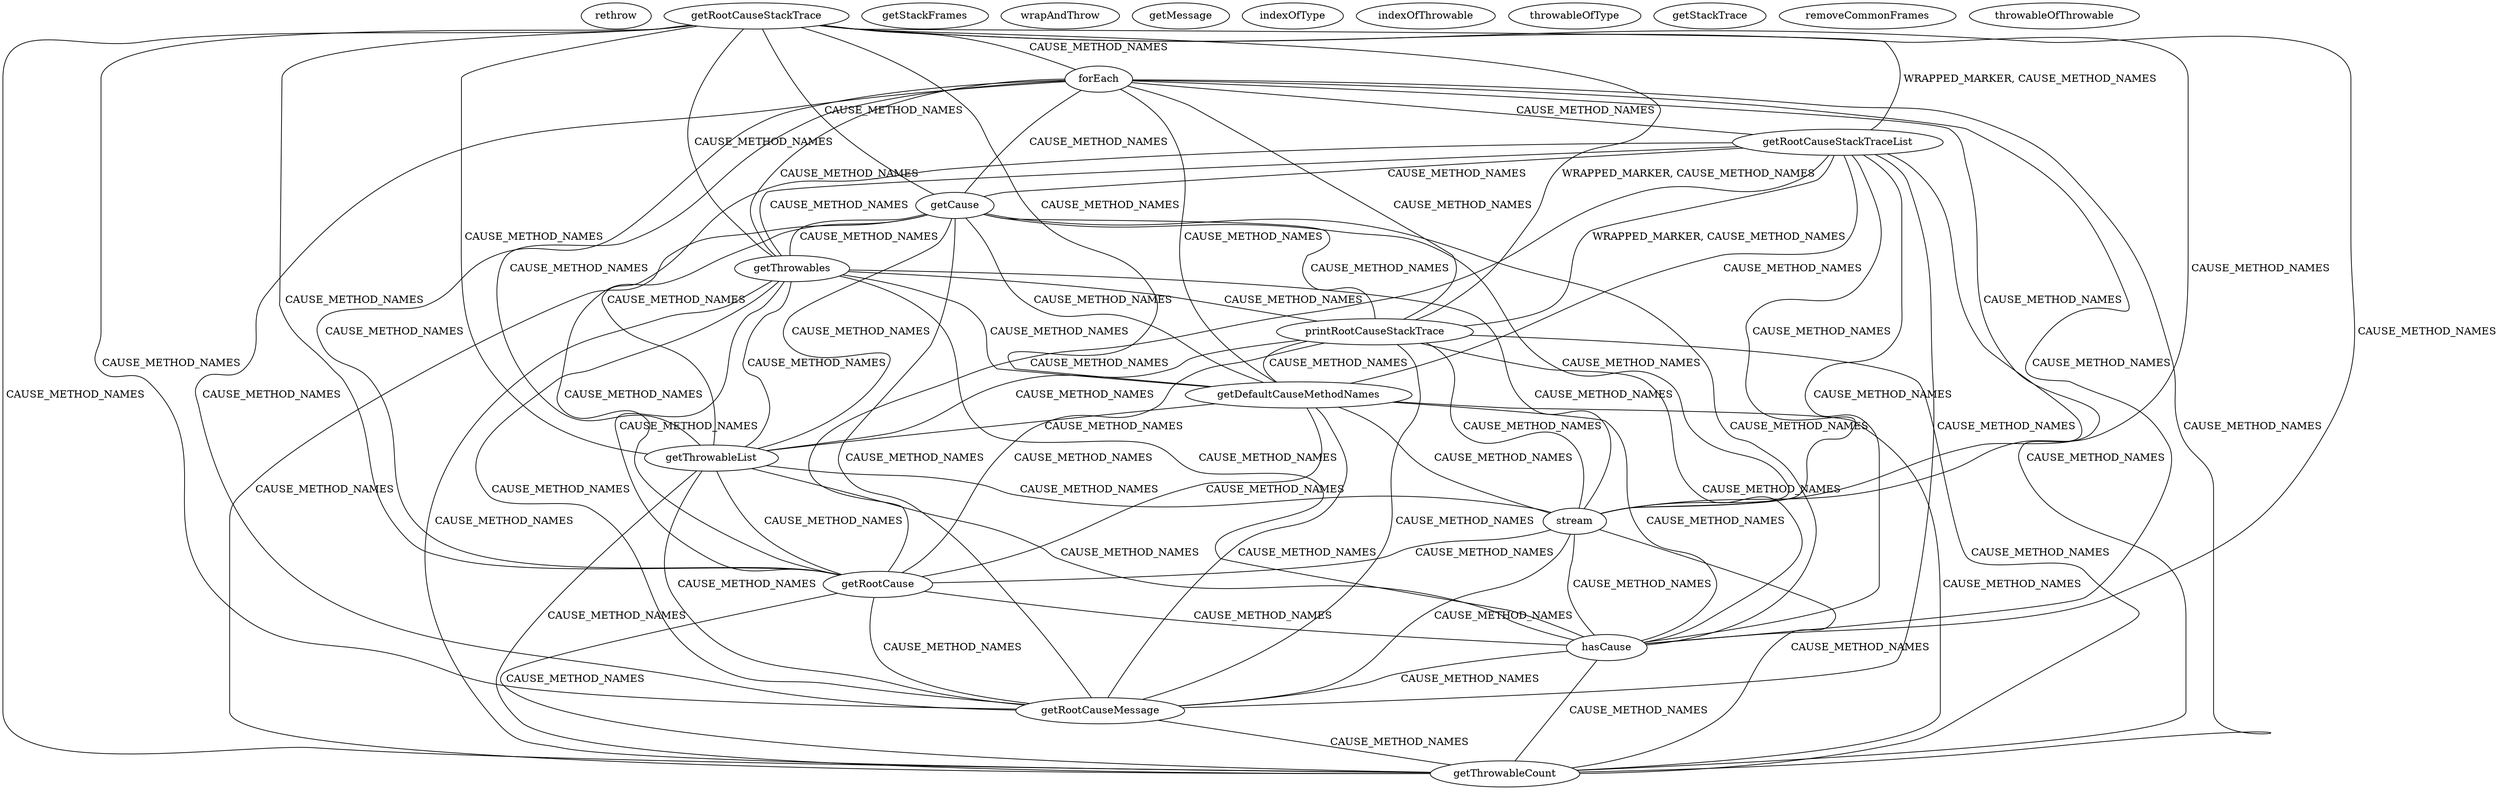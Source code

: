 digraph G {
rethrow;
getRootCauseStackTrace;
getStackFrames;
forEach;
wrapAndThrow;
getMessage;
getRootCauseStackTraceList;
getCause;
getThrowables;
indexOfType;
printRootCauseStackTrace;
indexOfThrowable;
throwableOfType;
getDefaultCauseMethodNames;
getStackTrace;
getThrowableList;
stream;
removeCommonFrames;
throwableOfThrowable;
getRootCause;
hasCause;
getRootCauseMessage;
getThrowableCount;
getDefaultCauseMethodNames -> getThrowableList [label=" CAUSE_METHOD_NAMES", dir=none];
getDefaultCauseMethodNames -> stream [label=" CAUSE_METHOD_NAMES", dir=none];
getDefaultCauseMethodNames -> getRootCause [label=" CAUSE_METHOD_NAMES", dir=none];
getDefaultCauseMethodNames -> hasCause [label=" CAUSE_METHOD_NAMES", dir=none];
getDefaultCauseMethodNames -> getRootCauseMessage [label=" CAUSE_METHOD_NAMES", dir=none];
getDefaultCauseMethodNames -> getThrowableCount [label=" CAUSE_METHOD_NAMES", dir=none];
getThrowableList -> stream [label=" CAUSE_METHOD_NAMES", dir=none];
getThrowableList -> getRootCause [label=" CAUSE_METHOD_NAMES", dir=none];
getThrowableList -> hasCause [label=" CAUSE_METHOD_NAMES", dir=none];
getThrowableList -> getRootCauseMessage [label=" CAUSE_METHOD_NAMES", dir=none];
getThrowableList -> getThrowableCount [label=" CAUSE_METHOD_NAMES", dir=none];
stream -> getRootCause [label=" CAUSE_METHOD_NAMES", dir=none];
stream -> hasCause [label=" CAUSE_METHOD_NAMES", dir=none];
stream -> getRootCauseMessage [label=" CAUSE_METHOD_NAMES", dir=none];
stream -> getThrowableCount [label=" CAUSE_METHOD_NAMES", dir=none];
getRootCauseStackTrace -> getDefaultCauseMethodNames [label=" CAUSE_METHOD_NAMES", dir=none];
getRootCauseStackTrace -> getThrowableList [label=" CAUSE_METHOD_NAMES", dir=none];
getRootCauseStackTrace -> stream [label=" CAUSE_METHOD_NAMES", dir=none];
getRootCauseStackTrace -> forEach [label=" CAUSE_METHOD_NAMES", dir=none];
getRootCauseStackTrace -> getRootCauseStackTraceList [label=" WRAPPED_MARKER, CAUSE_METHOD_NAMES", dir=none];
getRootCauseStackTrace -> getRootCause [label=" CAUSE_METHOD_NAMES", dir=none];
getRootCauseStackTrace -> getCause [label=" CAUSE_METHOD_NAMES", dir=none];
getRootCauseStackTrace -> getThrowables [label=" CAUSE_METHOD_NAMES", dir=none];
getRootCauseStackTrace -> hasCause [label=" CAUSE_METHOD_NAMES", dir=none];
getRootCauseStackTrace -> printRootCauseStackTrace [label=" WRAPPED_MARKER, CAUSE_METHOD_NAMES", dir=none];
getRootCauseStackTrace -> getRootCauseMessage [label=" CAUSE_METHOD_NAMES", dir=none];
getRootCauseStackTrace -> getThrowableCount [label=" CAUSE_METHOD_NAMES", dir=none];
forEach -> getDefaultCauseMethodNames [label=" CAUSE_METHOD_NAMES", dir=none];
forEach -> getThrowableList [label=" CAUSE_METHOD_NAMES", dir=none];
forEach -> stream [label=" CAUSE_METHOD_NAMES", dir=none];
forEach -> getRootCauseStackTraceList [label=" CAUSE_METHOD_NAMES", dir=none];
forEach -> getRootCause [label=" CAUSE_METHOD_NAMES", dir=none];
forEach -> getCause [label=" CAUSE_METHOD_NAMES", dir=none];
forEach -> getThrowables [label=" CAUSE_METHOD_NAMES", dir=none];
forEach -> hasCause [label=" CAUSE_METHOD_NAMES", dir=none];
forEach -> printRootCauseStackTrace [label=" CAUSE_METHOD_NAMES", dir=none];
forEach -> getRootCauseMessage [label=" CAUSE_METHOD_NAMES", dir=none];
forEach -> getThrowableCount [label=" CAUSE_METHOD_NAMES", dir=none];
getRootCauseStackTraceList -> getDefaultCauseMethodNames [label=" CAUSE_METHOD_NAMES", dir=none];
getRootCauseStackTraceList -> getThrowableList [label=" CAUSE_METHOD_NAMES", dir=none];
getRootCauseStackTraceList -> stream [label=" CAUSE_METHOD_NAMES", dir=none];
getRootCauseStackTraceList -> getRootCause [label=" CAUSE_METHOD_NAMES", dir=none];
getRootCauseStackTraceList -> getCause [label=" CAUSE_METHOD_NAMES", dir=none];
getRootCauseStackTraceList -> getThrowables [label=" CAUSE_METHOD_NAMES", dir=none];
getRootCauseStackTraceList -> hasCause [label=" CAUSE_METHOD_NAMES", dir=none];
getRootCauseStackTraceList -> printRootCauseStackTrace [label=" WRAPPED_MARKER, CAUSE_METHOD_NAMES", dir=none];
getRootCauseStackTraceList -> getRootCauseMessage [label=" CAUSE_METHOD_NAMES", dir=none];
getRootCauseStackTraceList -> getThrowableCount [label=" CAUSE_METHOD_NAMES", dir=none];
getRootCause -> hasCause [label=" CAUSE_METHOD_NAMES", dir=none];
getRootCause -> getRootCauseMessage [label=" CAUSE_METHOD_NAMES", dir=none];
getRootCause -> getThrowableCount [label=" CAUSE_METHOD_NAMES", dir=none];
getCause -> getDefaultCauseMethodNames [label=" CAUSE_METHOD_NAMES", dir=none];
getCause -> getThrowableList [label=" CAUSE_METHOD_NAMES", dir=none];
getCause -> stream [label=" CAUSE_METHOD_NAMES", dir=none];
getCause -> getRootCause [label=" CAUSE_METHOD_NAMES", dir=none];
getCause -> getThrowables [label=" CAUSE_METHOD_NAMES", dir=none];
getCause -> hasCause [label=" CAUSE_METHOD_NAMES", dir=none];
getCause -> printRootCauseStackTrace [label=" CAUSE_METHOD_NAMES", dir=none];
getCause -> getRootCauseMessage [label=" CAUSE_METHOD_NAMES", dir=none];
getCause -> getThrowableCount [label=" CAUSE_METHOD_NAMES", dir=none];
getThrowables -> getDefaultCauseMethodNames [label=" CAUSE_METHOD_NAMES", dir=none];
getThrowables -> getThrowableList [label=" CAUSE_METHOD_NAMES", dir=none];
getThrowables -> stream [label=" CAUSE_METHOD_NAMES", dir=none];
getThrowables -> getRootCause [label=" CAUSE_METHOD_NAMES", dir=none];
getThrowables -> hasCause [label=" CAUSE_METHOD_NAMES", dir=none];
getThrowables -> printRootCauseStackTrace [label=" CAUSE_METHOD_NAMES", dir=none];
getThrowables -> getRootCauseMessage [label=" CAUSE_METHOD_NAMES", dir=none];
getThrowables -> getThrowableCount [label=" CAUSE_METHOD_NAMES", dir=none];
hasCause -> getRootCauseMessage [label=" CAUSE_METHOD_NAMES", dir=none];
hasCause -> getThrowableCount [label=" CAUSE_METHOD_NAMES", dir=none];
printRootCauseStackTrace -> getDefaultCauseMethodNames [label=" CAUSE_METHOD_NAMES", dir=none];
printRootCauseStackTrace -> getThrowableList [label=" CAUSE_METHOD_NAMES", dir=none];
printRootCauseStackTrace -> stream [label=" CAUSE_METHOD_NAMES", dir=none];
printRootCauseStackTrace -> getRootCause [label=" CAUSE_METHOD_NAMES", dir=none];
printRootCauseStackTrace -> hasCause [label=" CAUSE_METHOD_NAMES", dir=none];
printRootCauseStackTrace -> getRootCauseMessage [label=" CAUSE_METHOD_NAMES", dir=none];
printRootCauseStackTrace -> getThrowableCount [label=" CAUSE_METHOD_NAMES", dir=none];
getRootCauseMessage -> getThrowableCount [label=" CAUSE_METHOD_NAMES", dir=none];
}